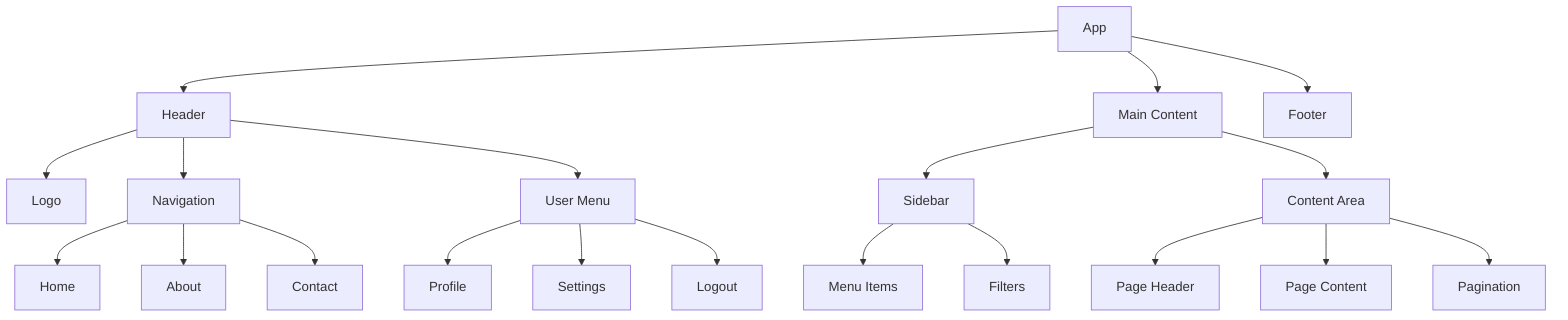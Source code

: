 flowchart TD
    A[App] --> B[Header]
    A --> C[Main Content]
    A --> D[Footer]
    
    B --> E[Logo]
    B --> F[Navigation]
    B --> G[User Menu]
    
    C --> H[Sidebar]
    C --> I[Content Area]
    
    H --> J[Menu Items]
    H --> K[Filters]
    
    I --> L[Page Header]
    I --> M[Page Content]
    I --> N[Pagination]
    
    F --> O[Home]
    F --> P[About]
    F --> Q[Contact]
    
    G --> R[Profile]
    G --> S[Settings]
    G --> T[Logout]